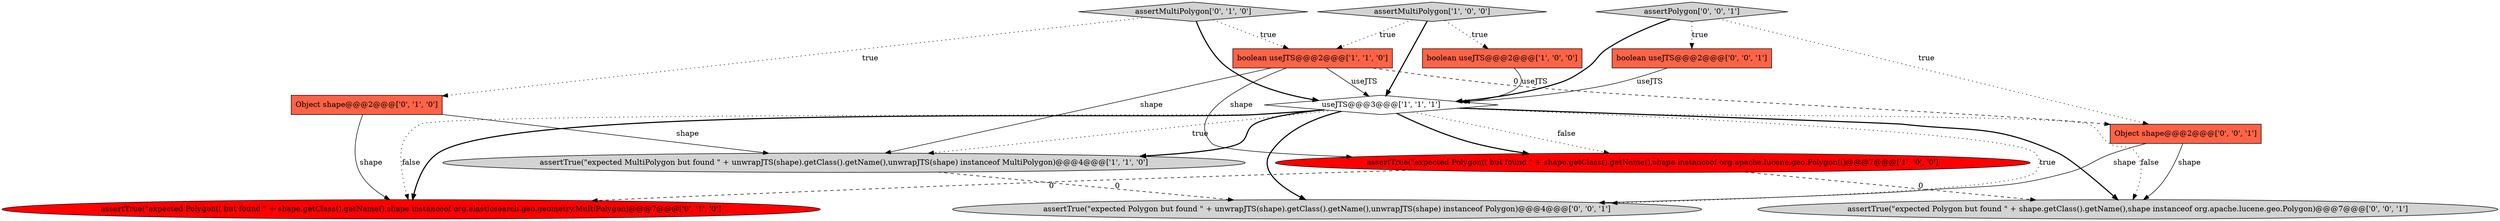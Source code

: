 digraph {
4 [style = filled, label = "assertMultiPolygon['1', '0', '0']", fillcolor = lightgray, shape = diamond image = "AAA0AAABBB1BBB"];
2 [style = filled, label = "boolean useJTS@@@2@@@['1', '1', '0']", fillcolor = tomato, shape = box image = "AAA0AAABBB1BBB"];
3 [style = filled, label = "assertTrue(\"expected MultiPolygon but found \" + unwrapJTS(shape).getClass().getName(),unwrapJTS(shape) instanceof MultiPolygon)@@@4@@@['1', '1', '0']", fillcolor = lightgray, shape = ellipse image = "AAA0AAABBB1BBB"];
1 [style = filled, label = "assertTrue(\"expected Polygon(( but found \" + shape.getClass().getName(),shape instanceof org.apache.lucene.geo.Polygon(()@@@7@@@['1', '0', '0']", fillcolor = red, shape = ellipse image = "AAA1AAABBB1BBB"];
13 [style = filled, label = "Object shape@@@2@@@['0', '0', '1']", fillcolor = tomato, shape = box image = "AAA0AAABBB3BBB"];
9 [style = filled, label = "assertPolygon['0', '0', '1']", fillcolor = lightgray, shape = diamond image = "AAA0AAABBB3BBB"];
8 [style = filled, label = "assertMultiPolygon['0', '1', '0']", fillcolor = lightgray, shape = diamond image = "AAA0AAABBB2BBB"];
5 [style = filled, label = "useJTS@@@3@@@['1', '1', '1']", fillcolor = white, shape = diamond image = "AAA0AAABBB1BBB"];
0 [style = filled, label = "boolean useJTS@@@2@@@['1', '0', '0']", fillcolor = tomato, shape = box image = "AAA0AAABBB1BBB"];
10 [style = filled, label = "assertTrue(\"expected Polygon but found \" + unwrapJTS(shape).getClass().getName(),unwrapJTS(shape) instanceof Polygon)@@@4@@@['0', '0', '1']", fillcolor = lightgray, shape = ellipse image = "AAA0AAABBB3BBB"];
7 [style = filled, label = "assertTrue(\"expected Polygon(( but found \" + shape.getClass().getName(),shape instanceof org.elasticsearch.geo.geometry.MultiPolygon)@@@7@@@['0', '1', '0']", fillcolor = red, shape = ellipse image = "AAA1AAABBB2BBB"];
12 [style = filled, label = "boolean useJTS@@@2@@@['0', '0', '1']", fillcolor = tomato, shape = box image = "AAA0AAABBB3BBB"];
11 [style = filled, label = "assertTrue(\"expected Polygon but found \" + shape.getClass().getName(),shape instanceof org.apache.lucene.geo.Polygon)@@@7@@@['0', '0', '1']", fillcolor = lightgray, shape = ellipse image = "AAA0AAABBB3BBB"];
6 [style = filled, label = "Object shape@@@2@@@['0', '1', '0']", fillcolor = tomato, shape = box image = "AAA0AAABBB2BBB"];
5->3 [style = bold, label=""];
5->10 [style = bold, label=""];
9->12 [style = dotted, label="true"];
2->3 [style = solid, label="shape"];
8->2 [style = dotted, label="true"];
5->10 [style = dotted, label="true"];
13->11 [style = solid, label="shape"];
5->7 [style = dotted, label="false"];
4->0 [style = dotted, label="true"];
5->11 [style = dotted, label="false"];
2->1 [style = solid, label="shape"];
5->3 [style = dotted, label="true"];
5->1 [style = dotted, label="false"];
5->1 [style = bold, label=""];
6->7 [style = solid, label="shape"];
12->5 [style = solid, label="useJTS"];
8->6 [style = dotted, label="true"];
8->5 [style = bold, label=""];
2->5 [style = solid, label="useJTS"];
6->3 [style = solid, label="shape"];
2->13 [style = dashed, label="0"];
1->11 [style = dashed, label="0"];
9->13 [style = dotted, label="true"];
9->5 [style = bold, label=""];
5->7 [style = bold, label=""];
5->11 [style = bold, label=""];
3->10 [style = dashed, label="0"];
1->7 [style = dashed, label="0"];
4->5 [style = bold, label=""];
13->10 [style = solid, label="shape"];
4->2 [style = dotted, label="true"];
0->5 [style = solid, label="useJTS"];
}
